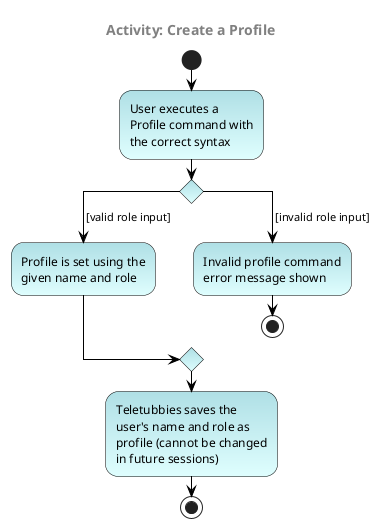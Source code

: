 @startuml

skinparam ActivityBorderColor black
skinparam ArrowColor black

skinparam ActivityDiamondBorderColor black
skinparam activityDiamondBackgroundColor pink-mistyrose

skinparam activityBackgroundColor powderblue-lightcyan

skinparam TitleFontColor grey

title Activity: Create a Profile

start
:User executes a
Profile command with
the correct syntax;

'Since the beta syntax does not support placing the condition outside the
'diamond we place it as the true branch instead.

switch ()
case ( [valid role input] )
    :Profile is set using the
    given name and role;
case ( [invalid role input] )
    :Invalid profile command
    error message shown;
    stop

endswitch
:Teletubbies saves the
user's name and role as
profile (cannot be changed
in future sessions);

stop
@enduml
